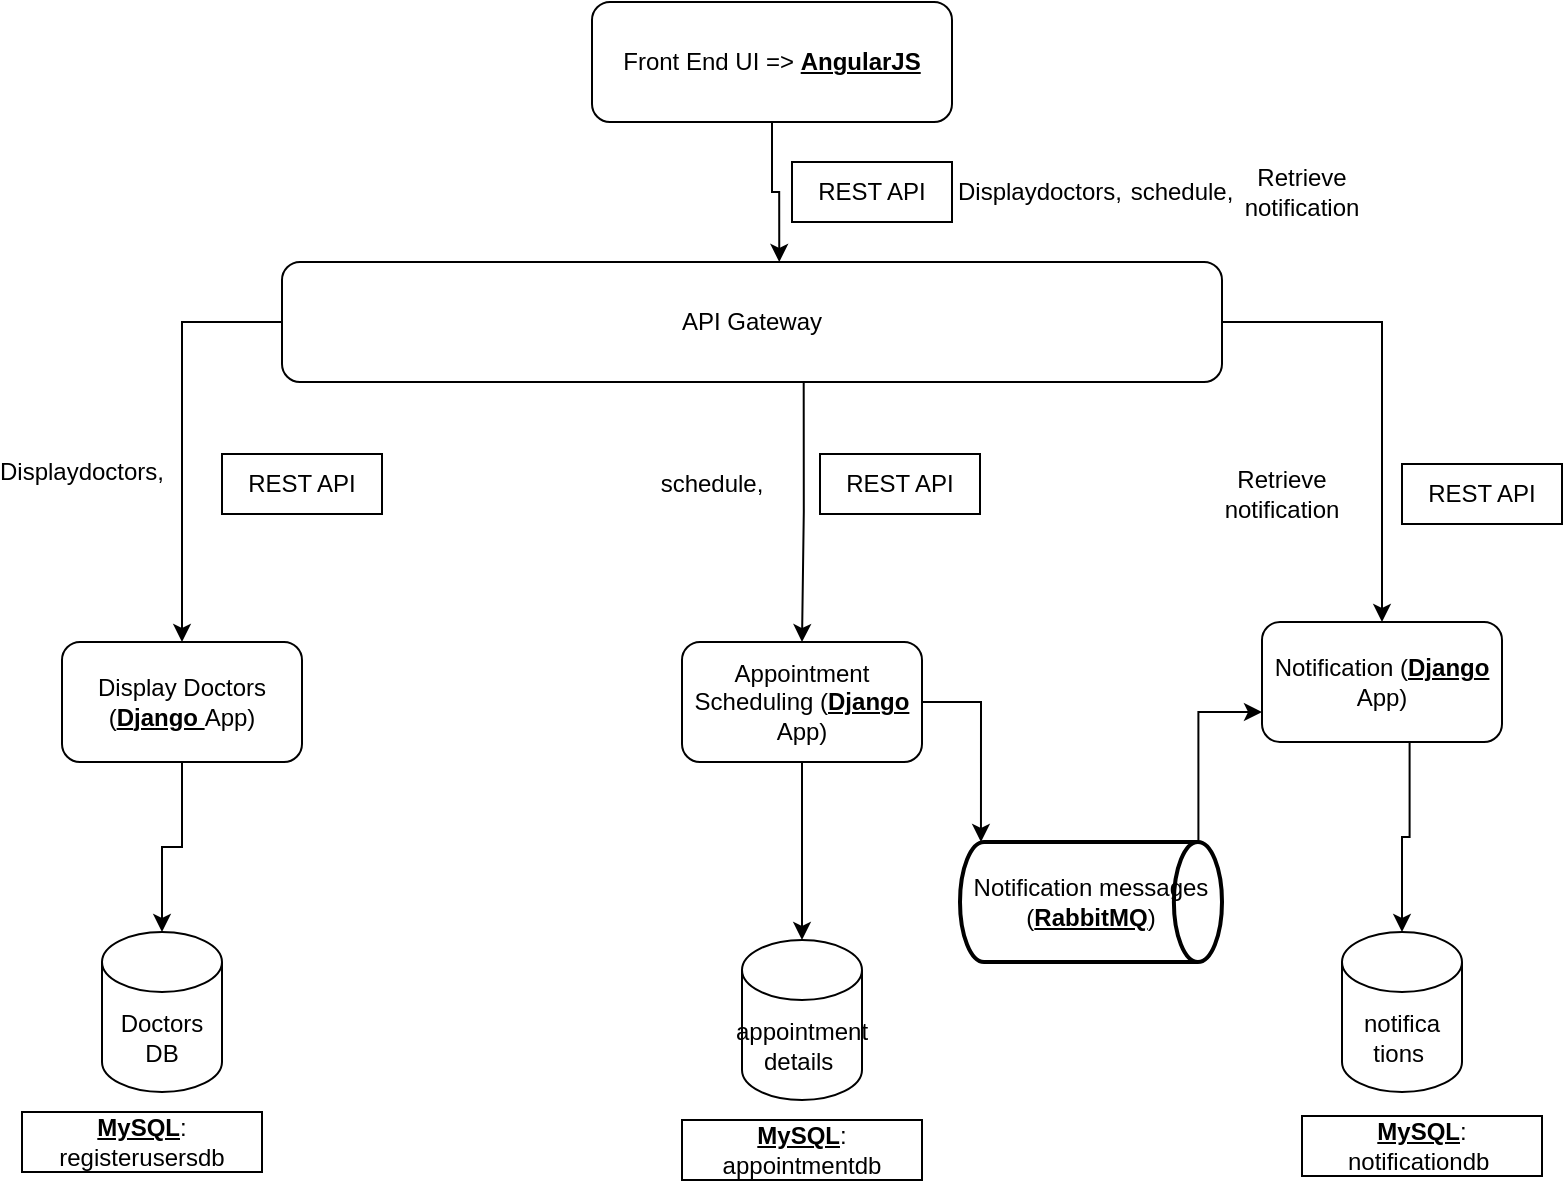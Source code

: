 <mxfile version="22.0.8" type="github">
  <diagram name="Page-1" id="ZmuFyM6fvtMOjyiI3Wcf">
    <mxGraphModel dx="1159" dy="481" grid="1" gridSize="10" guides="1" tooltips="1" connect="1" arrows="1" fold="1" page="1" pageScale="1" pageWidth="850" pageHeight="1100" math="0" shadow="0">
      <root>
        <mxCell id="0" />
        <mxCell id="1" parent="0" />
        <mxCell id="HS4mzQeZrX7XptLeHZY5-13" style="edgeStyle=orthogonalEdgeStyle;rounded=0;orthogonalLoop=1;jettySize=auto;html=1;exitX=0.5;exitY=1;exitDx=0;exitDy=0;" edge="1" parent="1" source="HS4mzQeZrX7XptLeHZY5-1">
          <mxGeometry relative="1" as="geometry">
            <mxPoint x="425" y="80" as="targetPoint" />
          </mxGeometry>
        </mxCell>
        <mxCell id="HS4mzQeZrX7XptLeHZY5-16" value="" style="edgeStyle=orthogonalEdgeStyle;rounded=0;orthogonalLoop=1;jettySize=auto;html=1;entryX=0.529;entryY=0;entryDx=0;entryDy=0;entryPerimeter=0;" edge="1" parent="1" source="HS4mzQeZrX7XptLeHZY5-1" target="HS4mzQeZrX7XptLeHZY5-2">
          <mxGeometry relative="1" as="geometry" />
        </mxCell>
        <mxCell id="HS4mzQeZrX7XptLeHZY5-1" value="Front End UI =&amp;gt; &lt;b&gt;&lt;u&gt;AngularJS&lt;/u&gt;&lt;/b&gt;" style="rounded=1;whiteSpace=wrap;html=1;" vertex="1" parent="1">
          <mxGeometry x="335" y="20" width="180" height="60" as="geometry" />
        </mxCell>
        <mxCell id="HS4mzQeZrX7XptLeHZY5-19" style="edgeStyle=orthogonalEdgeStyle;rounded=0;orthogonalLoop=1;jettySize=auto;html=1;exitX=0;exitY=0.5;exitDx=0;exitDy=0;entryX=0.5;entryY=0;entryDx=0;entryDy=0;" edge="1" parent="1" source="HS4mzQeZrX7XptLeHZY5-2" target="HS4mzQeZrX7XptLeHZY5-5">
          <mxGeometry relative="1" as="geometry" />
        </mxCell>
        <mxCell id="HS4mzQeZrX7XptLeHZY5-20" value="" style="edgeStyle=orthogonalEdgeStyle;rounded=0;orthogonalLoop=1;jettySize=auto;html=1;exitX=0.555;exitY=0.986;exitDx=0;exitDy=0;exitPerimeter=0;" edge="1" parent="1" source="HS4mzQeZrX7XptLeHZY5-2" target="HS4mzQeZrX7XptLeHZY5-6">
          <mxGeometry relative="1" as="geometry" />
        </mxCell>
        <mxCell id="HS4mzQeZrX7XptLeHZY5-41" style="edgeStyle=orthogonalEdgeStyle;rounded=0;orthogonalLoop=1;jettySize=auto;html=1;entryX=0.5;entryY=0;entryDx=0;entryDy=0;" edge="1" parent="1" source="HS4mzQeZrX7XptLeHZY5-2" target="HS4mzQeZrX7XptLeHZY5-7">
          <mxGeometry relative="1" as="geometry" />
        </mxCell>
        <mxCell id="HS4mzQeZrX7XptLeHZY5-2" value="API Gateway" style="rounded=1;whiteSpace=wrap;html=1;" vertex="1" parent="1">
          <mxGeometry x="180" y="150" width="470" height="60" as="geometry" />
        </mxCell>
        <mxCell id="HS4mzQeZrX7XptLeHZY5-23" value="" style="edgeStyle=orthogonalEdgeStyle;rounded=0;orthogonalLoop=1;jettySize=auto;html=1;" edge="1" parent="1" source="HS4mzQeZrX7XptLeHZY5-5" target="HS4mzQeZrX7XptLeHZY5-9">
          <mxGeometry relative="1" as="geometry" />
        </mxCell>
        <mxCell id="HS4mzQeZrX7XptLeHZY5-5" value="Display Doctors (&lt;b&gt;&lt;u&gt;Django &lt;/u&gt;&lt;/b&gt;App)" style="rounded=1;whiteSpace=wrap;html=1;" vertex="1" parent="1">
          <mxGeometry x="70" y="340" width="120" height="60" as="geometry" />
        </mxCell>
        <mxCell id="HS4mzQeZrX7XptLeHZY5-28" value="" style="edgeStyle=orthogonalEdgeStyle;rounded=0;orthogonalLoop=1;jettySize=auto;html=1;exitX=0.5;exitY=1;exitDx=0;exitDy=0;" edge="1" parent="1" source="HS4mzQeZrX7XptLeHZY5-6" target="HS4mzQeZrX7XptLeHZY5-10">
          <mxGeometry relative="1" as="geometry">
            <mxPoint x="440" y="459" as="sourcePoint" />
          </mxGeometry>
        </mxCell>
        <mxCell id="HS4mzQeZrX7XptLeHZY5-6" value="Appointment Scheduling (&lt;b&gt;&lt;u&gt;Django &lt;/u&gt;&lt;/b&gt;App)" style="rounded=1;whiteSpace=wrap;html=1;" vertex="1" parent="1">
          <mxGeometry x="380" y="340" width="120" height="60" as="geometry" />
        </mxCell>
        <mxCell id="HS4mzQeZrX7XptLeHZY5-29" value="" style="edgeStyle=orthogonalEdgeStyle;rounded=0;orthogonalLoop=1;jettySize=auto;html=1;exitX=0.615;exitY=0.975;exitDx=0;exitDy=0;exitPerimeter=0;" edge="1" parent="1" source="HS4mzQeZrX7XptLeHZY5-7" target="HS4mzQeZrX7XptLeHZY5-11">
          <mxGeometry relative="1" as="geometry" />
        </mxCell>
        <mxCell id="HS4mzQeZrX7XptLeHZY5-7" value="Notification (&lt;b&gt;&lt;u&gt;Django&lt;/u&gt;&lt;/b&gt; App)" style="rounded=1;whiteSpace=wrap;html=1;" vertex="1" parent="1">
          <mxGeometry x="670" y="330" width="120" height="60" as="geometry" />
        </mxCell>
        <mxCell id="HS4mzQeZrX7XptLeHZY5-9" value="Doctors DB" style="shape=cylinder3;whiteSpace=wrap;html=1;boundedLbl=1;backgroundOutline=1;size=15;" vertex="1" parent="1">
          <mxGeometry x="90" y="485" width="60" height="80" as="geometry" />
        </mxCell>
        <mxCell id="HS4mzQeZrX7XptLeHZY5-10" value="appointment details&amp;nbsp;" style="shape=cylinder3;whiteSpace=wrap;html=1;boundedLbl=1;backgroundOutline=1;size=15;" vertex="1" parent="1">
          <mxGeometry x="410" y="489" width="60" height="80" as="geometry" />
        </mxCell>
        <mxCell id="HS4mzQeZrX7XptLeHZY5-11" value="notifica tions&amp;nbsp;" style="shape=cylinder3;whiteSpace=wrap;html=1;boundedLbl=1;backgroundOutline=1;size=15;" vertex="1" parent="1">
          <mxGeometry x="710" y="485" width="60" height="80" as="geometry" />
        </mxCell>
        <mxCell id="HS4mzQeZrX7XptLeHZY5-25" value="&lt;b&gt;&lt;u&gt;MySQL&lt;/u&gt;&lt;/b&gt;: registerusersdb" style="rounded=0;whiteSpace=wrap;html=1;" vertex="1" parent="1">
          <mxGeometry x="50" y="575" width="120" height="30" as="geometry" />
        </mxCell>
        <mxCell id="HS4mzQeZrX7XptLeHZY5-26" value="&lt;b&gt;&lt;u&gt;MySQL&lt;/u&gt;&lt;/b&gt;: appointmentdb" style="rounded=0;whiteSpace=wrap;html=1;" vertex="1" parent="1">
          <mxGeometry x="380" y="579" width="120" height="30" as="geometry" />
        </mxCell>
        <mxCell id="HS4mzQeZrX7XptLeHZY5-27" value="&lt;b&gt;&lt;u&gt;MySQL&lt;/u&gt;&lt;/b&gt;: notificationdb&amp;nbsp;" style="rounded=0;whiteSpace=wrap;html=1;" vertex="1" parent="1">
          <mxGeometry x="690" y="577" width="120" height="30" as="geometry" />
        </mxCell>
        <mxCell id="HS4mzQeZrX7XptLeHZY5-33" value="REST API" style="rounded=0;whiteSpace=wrap;html=1;" vertex="1" parent="1">
          <mxGeometry x="435" y="100" width="80" height="30" as="geometry" />
        </mxCell>
        <mxCell id="HS4mzQeZrX7XptLeHZY5-35" value="Displaydoctors," style="text;html=1;strokeColor=none;fillColor=none;align=center;verticalAlign=middle;whiteSpace=wrap;rounded=0;" vertex="1" parent="1">
          <mxGeometry x="529" y="100" width="60" height="30" as="geometry" />
        </mxCell>
        <mxCell id="HS4mzQeZrX7XptLeHZY5-36" value="schedule," style="text;html=1;strokeColor=none;fillColor=none;align=center;verticalAlign=middle;whiteSpace=wrap;rounded=0;" vertex="1" parent="1">
          <mxGeometry x="600" y="100" width="60" height="30" as="geometry" />
        </mxCell>
        <mxCell id="HS4mzQeZrX7XptLeHZY5-37" value="Retrieve notification" style="text;html=1;strokeColor=none;fillColor=none;align=center;verticalAlign=middle;whiteSpace=wrap;rounded=0;" vertex="1" parent="1">
          <mxGeometry x="660" y="100" width="60" height="30" as="geometry" />
        </mxCell>
        <mxCell id="HS4mzQeZrX7XptLeHZY5-38" value="Displaydoctors," style="text;html=1;strokeColor=none;fillColor=none;align=center;verticalAlign=middle;whiteSpace=wrap;rounded=0;" vertex="1" parent="1">
          <mxGeometry x="50" y="240" width="60" height="30" as="geometry" />
        </mxCell>
        <mxCell id="HS4mzQeZrX7XptLeHZY5-39" value="schedule," style="text;html=1;strokeColor=none;fillColor=none;align=center;verticalAlign=middle;whiteSpace=wrap;rounded=0;" vertex="1" parent="1">
          <mxGeometry x="365" y="246" width="60" height="30" as="geometry" />
        </mxCell>
        <mxCell id="HS4mzQeZrX7XptLeHZY5-40" value="Retrieve notification" style="text;html=1;strokeColor=none;fillColor=none;align=center;verticalAlign=middle;whiteSpace=wrap;rounded=0;" vertex="1" parent="1">
          <mxGeometry x="650" y="251" width="60" height="30" as="geometry" />
        </mxCell>
        <mxCell id="HS4mzQeZrX7XptLeHZY5-42" value="REST API" style="rounded=0;whiteSpace=wrap;html=1;" vertex="1" parent="1">
          <mxGeometry x="150" y="246" width="80" height="30" as="geometry" />
        </mxCell>
        <mxCell id="HS4mzQeZrX7XptLeHZY5-43" value="REST API" style="rounded=0;whiteSpace=wrap;html=1;" vertex="1" parent="1">
          <mxGeometry x="449" y="246" width="80" height="30" as="geometry" />
        </mxCell>
        <mxCell id="HS4mzQeZrX7XptLeHZY5-44" value="REST API" style="rounded=0;whiteSpace=wrap;html=1;" vertex="1" parent="1">
          <mxGeometry x="740" y="251" width="80" height="30" as="geometry" />
        </mxCell>
        <mxCell id="HS4mzQeZrX7XptLeHZY5-47" style="edgeStyle=orthogonalEdgeStyle;rounded=0;orthogonalLoop=1;jettySize=auto;html=1;exitX=0.91;exitY=0;exitDx=0;exitDy=0;exitPerimeter=0;entryX=0;entryY=0.75;entryDx=0;entryDy=0;" edge="1" parent="1" source="HS4mzQeZrX7XptLeHZY5-45" target="HS4mzQeZrX7XptLeHZY5-7">
          <mxGeometry relative="1" as="geometry" />
        </mxCell>
        <mxCell id="HS4mzQeZrX7XptLeHZY5-45" value="Notification messages (&lt;b&gt;&lt;u&gt;RabbitMQ&lt;/u&gt;&lt;/b&gt;)" style="strokeWidth=2;html=1;shape=mxgraph.flowchart.direct_data;whiteSpace=wrap;" vertex="1" parent="1">
          <mxGeometry x="519" y="440" width="131" height="60" as="geometry" />
        </mxCell>
        <mxCell id="HS4mzQeZrX7XptLeHZY5-46" style="edgeStyle=orthogonalEdgeStyle;rounded=0;orthogonalLoop=1;jettySize=auto;html=1;entryX=0.08;entryY=0;entryDx=0;entryDy=0;entryPerimeter=0;" edge="1" parent="1" source="HS4mzQeZrX7XptLeHZY5-6" target="HS4mzQeZrX7XptLeHZY5-45">
          <mxGeometry relative="1" as="geometry" />
        </mxCell>
      </root>
    </mxGraphModel>
  </diagram>
</mxfile>
